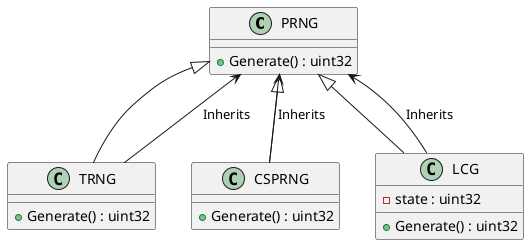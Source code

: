 @startuml
class PRNG {
  +Generate() : uint32
}

class TRNG {
  +Generate() : uint32
}

class CSPRNG {
  +Generate() : uint32
}

class LCG {
  -state : uint32
  +Generate() : uint32
}

PRNG <|-- LCG
PRNG <|-- TRNG
PRNG <|-- CSPRNG

LCG --> PRNG : Inherits
TRNG --> PRNG : Inherits
CSPRNG --> PRNG : Inherits
@enduml
